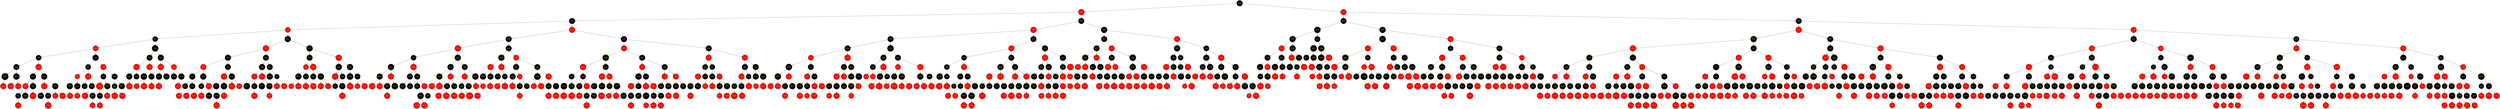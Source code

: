 digraph D {
	{
	 node [shape = circle style = filled fontcolor=yellow]
		AACE [fillcolor=black]
		AAAH [fillcolor=red]
		AAAC [fillcolor=black]
		AAAJ [fillcolor=red]
		AAAI [fillcolor=black]
		AADJ [fillcolor=red]
		AAJB [fillcolor=black]
		AAAA [fillcolor=black]
		AAMM [fillcolor=black]
		AASB [fillcolor=red]
		ABHO [fillcolor=black]
		ABNF [fillcolor=red]
		AAMI [fillcolor=red]
		AANR [fillcolor=red]
		AAGC [fillcolor=black]
		ABKL [fillcolor=red]
		AAIE [fillcolor=black]
		ABKV [fillcolor=red]
		AANP [fillcolor=black]
		AAEO [fillcolor=black]
		ABGW [fillcolor=red]
		ABEC [fillcolor=black]
		ABGR [fillcolor=red]
		ABHK [fillcolor=black]
		ABFA [fillcolor=black]
		ABMA [fillcolor=red]
		AAHP [fillcolor=black]
		ABJU [fillcolor=red]
		ABNX [fillcolor=red]
		AADO [fillcolor=black]
		AAIR [fillcolor=black]
		AAIJ [fillcolor=red]
		AAGU [fillcolor=black]
		AAKL [fillcolor=red]
		AAAN [fillcolor=black]
		ABCJ [fillcolor=red]
		ABDB [fillcolor=red]
		AATP [fillcolor=black]
		ABIM [fillcolor=black]
		ABOU [fillcolor=red]
		AAIW [fillcolor=red]
		AAID [fillcolor=black]
		AAWW [fillcolor=red]
		ABDT [fillcolor=black]
		ABIG [fillcolor=red]
		ABFX [fillcolor=black]
		ABKY [fillcolor=red]
		AASO [fillcolor=black]
		ABDL [fillcolor=red]
		AAFE [fillcolor=black]
		ABJX [fillcolor=black]
		ABGU [fillcolor=red]
		ABGB [fillcolor=red]
		ABDF [fillcolor=black]
		AAWE [fillcolor=black]
		ABFL [fillcolor=black]
		AAKH [fillcolor=red]
		ABDV [fillcolor=black]
		ABGN [fillcolor=red]
		ABJD [fillcolor=black]
		AADP [fillcolor=red]
		ABNH [fillcolor=black]
		AAIG [fillcolor=red]
		ABML [fillcolor=red]
		AAAO [fillcolor=black]
		AAYN [fillcolor=red]
		AARO [fillcolor=black]
		AABU [fillcolor=red]
		AAWL [fillcolor=black]
		ABBH [fillcolor=red]
		AABG [fillcolor=black]
		ABBI [fillcolor=red]
		AAKB [fillcolor=black]
		ABCK [fillcolor=black]
		ABEP [fillcolor=red]
		AAAU [fillcolor=black]
		AABH [fillcolor=red]
		AAGA [fillcolor=black]
		AAKY [fillcolor=red]
		AADV [fillcolor=black]
		AATV [fillcolor=black]
		AAXF [fillcolor=black]
		AARF [fillcolor=red]
		ABOB [fillcolor=red]
		AAHA [fillcolor=black]
		ABBJ [fillcolor=black]
		AAXH [fillcolor=red]
		ABCE [fillcolor=red]
		ABHY [fillcolor=red]
		AAMV [fillcolor=black]
		ABGG [fillcolor=black]
		ABON [fillcolor=red]
		AAFR [fillcolor=black]
		ABEK [fillcolor=red]
		AANG [fillcolor=black]
		ABFW [fillcolor=black]
		ABGL [fillcolor=red]
		AAGR [fillcolor=black]
		AAWH [fillcolor=red]
		ABIR [fillcolor=red]
		AAXB [fillcolor=black]
		AABO [fillcolor=black]
		AATN [fillcolor=red]
		AANW [fillcolor=black]
		AAKS [fillcolor=black]
		ABGQ [fillcolor=red]
		ABBO [fillcolor=red]
		AAUU [fillcolor=black]
		ABGD [fillcolor=black]
		ABJG [fillcolor=red]
		AAKX [fillcolor=black]
		ABAU [fillcolor=black]
		AAJI [fillcolor=black]
		ABFY [fillcolor=red]
		ABLF [fillcolor=red]
		AACN [fillcolor=black]
		AAYD [fillcolor=black]
		AAJF [fillcolor=red]
		ABOR [fillcolor=black]
		AAFJ [fillcolor=red]
		ABEE [fillcolor=red]
		AATX [fillcolor=black]
		ABKR [fillcolor=red]
		ABLW [fillcolor=red]
		AAFW [fillcolor=red]
		AAKP [fillcolor=black]
		AAFM [fillcolor=black]
		ABOY [fillcolor=red]
		AAOY [fillcolor=red]
		AAGD [fillcolor=red]
		AAAM [fillcolor=black]
		AABW [fillcolor=red]
		AASI [fillcolor=black]
		ABBU [fillcolor=black]
		ABEH [fillcolor=red]
		AAJD [fillcolor=black]
		AANO [fillcolor=black]
		AAOW [fillcolor=black]
		AAQW [fillcolor=red]
		AAYA [fillcolor=black]
		ABIS [fillcolor=red]
		AABK [fillcolor=red]
		AAAF [fillcolor=red]
		AABT [fillcolor=black]
		AADQ [fillcolor=red]
		AAJS [fillcolor=black]
		AAHC [fillcolor=black]
		ABLG [fillcolor=black]
		AAVM [fillcolor=red]
		AAEC [fillcolor=red]
		AAQP [fillcolor=red]
		AAQC [fillcolor=black]
		ABEF [fillcolor=red]
		AAWU [fillcolor=black]
		AAOD [fillcolor=red]
		AABA [fillcolor=black]
		AAQD [fillcolor=black]
		AATR [fillcolor=black]
		AAXP [fillcolor=black]
		ABEL [fillcolor=black]
		ABLA [fillcolor=red]
		ABMF [fillcolor=black]
		AAKM [fillcolor=red]
		ABOH [fillcolor=red]
		ABLJ [fillcolor=black]
		AAGH [fillcolor=black]
		AANX [fillcolor=black]
		AAYH [fillcolor=black]
		AAOF [fillcolor=red]
		ABMD [fillcolor=red]
		AAGT [fillcolor=red]
		ABCT [fillcolor=black]
		ABNB [fillcolor=red]
		AAQM [fillcolor=red]
		AAVA [fillcolor=black]
		ABBN [fillcolor=red]
		AAPE [fillcolor=black]
		AATG [fillcolor=red]
		ABOI [fillcolor=black]
		ABHV [fillcolor=red]
		ABMW [fillcolor=red]
		AADS [fillcolor=black]
		ABKH [fillcolor=red]
		ABNQ [fillcolor=black]
		AAVL [fillcolor=red]
		AARI [fillcolor=red]
		AAFF [fillcolor=black]
		AAML [fillcolor=black]
		AAQV [fillcolor=red]
		AAVN [fillcolor=black]
		AAXQ [fillcolor=black]
		ABAF [fillcolor=red]
		AACO [fillcolor=red]
		AACF [fillcolor=black]
		ABIA [fillcolor=black]
		AAXV [fillcolor=red]
		AAAW [fillcolor=red]
		AAIH [fillcolor=red]
		AAKE [fillcolor=black]
		AAHT [fillcolor=black]
		ABBR [fillcolor=red]
		AAJA [fillcolor=red]
		AAXL [fillcolor=black]
		ABJN [fillcolor=red]
		ABCI [fillcolor=black]
		AAST [fillcolor=black]
		ABMB [fillcolor=black]
		ABHI [fillcolor=red]
		AAFN [fillcolor=red]
		AATM [fillcolor=red]
		ABAR [fillcolor=black]
		ABKO [fillcolor=red]
		AAUX [fillcolor=black]
		ABDS [fillcolor=red]
		AACK [fillcolor=black]
		AAKV [fillcolor=red]
		AANH [fillcolor=black]
		AADH [fillcolor=red]
		AALT [fillcolor=black]
		AAHW [fillcolor=black]
		ABME [fillcolor=red]
		AANL [fillcolor=black]
		ABDW [fillcolor=red]
		AAHI [fillcolor=black]
		AAQS [fillcolor=black]
		ABBE [fillcolor=red]
		AAPO [fillcolor=red]
		AAYX [fillcolor=black]
		ABOA [fillcolor=red]
		ABAP [fillcolor=black]
		AAAV [fillcolor=black]
		ABKD [fillcolor=red]
		ABCU [fillcolor=black]
		ABMQ [fillcolor=red]
		AAMD [fillcolor=black]
		AAGS [fillcolor=red]
		AALA [fillcolor=black]
		ABAW [fillcolor=black]
		AANJ [fillcolor=red]
		AASG [fillcolor=red]
		AAEL [fillcolor=black]
		AAXE [fillcolor=red]
		AAHN [fillcolor=black]
		AAUE [fillcolor=red]
		AAQG [fillcolor=black]
		AAKO [fillcolor=black]
		ABGT [fillcolor=red]
		AAPC [fillcolor=black]
		AAVK [fillcolor=black]
		ABEQ [fillcolor=red]
		ABFD [fillcolor=black]
		ABCW [fillcolor=black]
		ABJS [fillcolor=red]
		ABDC [fillcolor=red]
		ABLE [fillcolor=black]
		ABLO [fillcolor=red]
		ABFC [fillcolor=red]
		AARV [fillcolor=black]
		AALC [fillcolor=black]
		AAPQ [fillcolor=red]
		AASK [fillcolor=black]
		AANA [fillcolor=black]
		ABKU [fillcolor=red]
		AAKT [fillcolor=red]
		AAXD [fillcolor=black]
		ABNR [fillcolor=red]
		AAPP [fillcolor=black]
		AABV [fillcolor=black]
		AAGV [fillcolor=red]
		AAIN [fillcolor=black]
		AAFC [fillcolor=red]
		ABEV [fillcolor=black]
		ABGA [fillcolor=red]
		ABED [fillcolor=black]
		AAIU [fillcolor=black]
		ABGJ [fillcolor=red]
		AAVI [fillcolor=black]
		AATE [fillcolor=black]
		AAVT [fillcolor=red]
		AAPL [fillcolor=red]
		ABBS [fillcolor=black]
		ABIV [fillcolor=red]
		ABCD [fillcolor=black]
		AASV [fillcolor=red]
		AABC [fillcolor=black]
		AAEB [fillcolor=red]
		ABJR [fillcolor=black]
		AAYK [fillcolor=red]
		ABHW [fillcolor=red]
		AAOT [fillcolor=black]
		ABNT [fillcolor=red]
		AAYI [fillcolor=black]
		AAKN [fillcolor=red]
		ABJT [fillcolor=red]
		AACC [fillcolor=black]
		AABE [fillcolor=black]
		AAHS [fillcolor=black]
		ABGX [fillcolor=red]
		AABL [fillcolor=black]
		AADB [fillcolor=red]
		AAFK [fillcolor=black]
		AABF [fillcolor=black]
		AACI [fillcolor=red]
		AAMK [fillcolor=black]
		ABHD [fillcolor=black]
		AAXK [fillcolor=red]
		AARP [fillcolor=red]
		AAVS [fillcolor=red]
		AAYS [fillcolor=black]
		ABAT [fillcolor=red]
		AACG [fillcolor=black]
		AALS [fillcolor=black]
		AAPK [fillcolor=red]
		ABBK [fillcolor=black]
		ABBX [fillcolor=red]
		ABMJ [fillcolor=black]
		AAYJ [fillcolor=red]
		ABDR [fillcolor=red]
		ABFP [fillcolor=black]
		AAXO [fillcolor=red]
		AAAD [fillcolor=red]
		AANQ [fillcolor=red]
		AAPS [fillcolor=black]
		AABN [fillcolor=red]
		AAYO [fillcolor=black]
		ABAI [fillcolor=red]
		ABFO [fillcolor=black]
		ABFR [fillcolor=red]
		AALX [fillcolor=red]
		ABET [fillcolor=black]
		AAKR [fillcolor=black]
		AAPJ [fillcolor=red]
		AAXY [fillcolor=black]
		AAOP [fillcolor=black]
		AAYQ [fillcolor=red]
		AAWG [fillcolor=black]
		AABM [fillcolor=black]
		AAFD [fillcolor=black]
		ABJC [fillcolor=black]
		AAIA [fillcolor=red]
		AAJX [fillcolor=red]
		AAOB [fillcolor=red]
		AASN [fillcolor=black]
		AAVH [fillcolor=red]
		AAOM [fillcolor=red]
		AAIV [fillcolor=black]
		AAQL [fillcolor=black]
		AAJU [fillcolor=red]
		AAKK [fillcolor=black]
		ABIK [fillcolor=red]
		ABNW [fillcolor=red]
		AAXW [fillcolor=black]
		AALE [fillcolor=red]
		AAUR [fillcolor=red]
		AAGF [fillcolor=red]
		AAEG [fillcolor=black]
		ABEX [fillcolor=red]
		ABAC [fillcolor=red]
		AAJO [fillcolor=black]
		ABOE [fillcolor=red]
		AACV [fillcolor=black]
		AAAS [fillcolor=red]
		AAEJ [fillcolor=black]
		AARJ [fillcolor=black]
		AAMF [fillcolor=black]
		ABJL [fillcolor=black]
		AAWB [fillcolor=red]
		AAUC [fillcolor=red]
		AADY [fillcolor=red]
		AADL [fillcolor=black]
		ABIJ [fillcolor=black]
		AAVV [fillcolor=red]
		AATY [fillcolor=red]
		AAJR [fillcolor=black]
		AAWI [fillcolor=black]
		ABFQ [fillcolor=red]
		ABAD [fillcolor=black]
		ABOQ [fillcolor=red]
		AAWN [fillcolor=black]
		ABOO [fillcolor=red]
		AAUS [fillcolor=black]
		AAQY [fillcolor=black]
		AADN [fillcolor=black]
		AAGO [fillcolor=red]
		AALV [fillcolor=black]
		ABCM [fillcolor=red]
		AATH [fillcolor=black]
		AARW [fillcolor=red]
		AAUL [fillcolor=black]
		AAQX [fillcolor=black]
		ABOT [fillcolor=red]
		AAVO [fillcolor=black]
		AALN [fillcolor=red]
		ABLC [fillcolor=black]
		AAME [fillcolor=red]
		ABFK [fillcolor=red]
		AADG [fillcolor=black]
		AARC [fillcolor=red]
		ABHC [fillcolor=black]
		ABJK [fillcolor=red]
		ABBT [fillcolor=black]
		AAGX [fillcolor=black]
		AARD [fillcolor=red]
		AALP [fillcolor=black]
		AAOS [fillcolor=black]
		AATF [fillcolor=black]
		ABHX [fillcolor=red]
		AAHD [fillcolor=black]
		AAYP [fillcolor=red]
		ABIY [fillcolor=black]
		ABIH [fillcolor=red]
		AAQJ [fillcolor=red]
		ABOF [fillcolor=black]
		ABAK [fillcolor=red]
		AAUV [fillcolor=red]
		AAJN [fillcolor=black]
		ABEY [fillcolor=red]
		ABIO [fillcolor=red]
		AACD [fillcolor=black]
		ABJH [fillcolor=black]
		ABFB [fillcolor=red]
		AADI [fillcolor=red]
		AAEM [fillcolor=red]
		AAQB [fillcolor=black]
		ABGF [fillcolor=red]
		AAEV [fillcolor=black]
		ABNL [fillcolor=red]
		AADU [fillcolor=black]
		AALO [fillcolor=black]
		AAFV [fillcolor=black]
		ABER [fillcolor=black]
		AASX [fillcolor=red]
		AAED [fillcolor=red]
		AAVC [fillcolor=red]
		AAOO [fillcolor=black]
		ABOS [fillcolor=red]
		AALM [fillcolor=black]
		AAFL [fillcolor=red]
		AAJM [fillcolor=black]
		AAON [fillcolor=red]
		AATS [fillcolor=black]
		ABOK [fillcolor=black]
		AAUB [fillcolor=red]
		AARA [fillcolor=red]
		AARY [fillcolor=red]
		AASL [fillcolor=black]
		AAWF [fillcolor=red]
		AAOR [fillcolor=black]
		ABAQ [fillcolor=red]
		AAUO [fillcolor=red]
		AAMC [fillcolor=black]
		ABHQ [fillcolor=black]
		AAFP [fillcolor=red]
		ABAO [fillcolor=red]
		AARQ [fillcolor=red]
		ABKN [fillcolor=black]
		AASD [fillcolor=red]
		ABKF [fillcolor=red]
		AATU [fillcolor=black]
		ABOW [fillcolor=red]
		AAQQ [fillcolor=red]
		AACL [fillcolor=red]
		AARN [fillcolor=black]
		AAFQ [fillcolor=black]
		AAGP [fillcolor=red]
		AASR [fillcolor=black]
		AARE [fillcolor=black]
		ABKC [fillcolor=red]
		AATK [fillcolor=black]
		ABFE [fillcolor=red]
		AAJV [fillcolor=black]
		AAJH [fillcolor=black]
		AACU [fillcolor=red]
		AAOU [fillcolor=black]
		ABIL [fillcolor=black]
		ABII [fillcolor=red]
		AATW [fillcolor=red]
		AAJG [fillcolor=black]
		AADK [fillcolor=black]
		AAYF [fillcolor=black]
		AAEA [fillcolor=red]
		ABEU [fillcolor=red]
		AAMX [fillcolor=black]
		AATD [fillcolor=red]
		AAEH [fillcolor=red]
		AAFU [fillcolor=black]
		AAPT [fillcolor=black]
		AAXU [fillcolor=red]
		AAWD [fillcolor=black]
		ABFJ [fillcolor=red]
		AACQ [fillcolor=black]
		AAVY [fillcolor=black]
		AAWJ [fillcolor=red]
		AANS [fillcolor=red]
		AAKW [fillcolor=red]
		AAUN [fillcolor=black]
		ABMT [fillcolor=black]
		ABJI [fillcolor=red]
		AARH [fillcolor=red]
		AAAK [fillcolor=red]
		AACT [fillcolor=black]
		AAVW [fillcolor=black]
		AAHQ [fillcolor=black]
		AAEY [fillcolor=red]
		AALB [fillcolor=black]
		AARU [fillcolor=black]
		ABBL [fillcolor=red]
		ABKI [fillcolor=black]
		ABOM [fillcolor=red]
		ABJO [fillcolor=red]
		ABGS [fillcolor=black]
		AAKF [fillcolor=black]
		AAWV [fillcolor=black]
		ABCN [fillcolor=red]
		AAPF [fillcolor=black]
		ABIN [fillcolor=red]
		AANK [fillcolor=black]
		ABLQ [fillcolor=red]
		ABDP [fillcolor=black]
		AAJP [fillcolor=black]
		ABNJ [fillcolor=red]
		AAOV [fillcolor=black]
		ABHR [fillcolor=red]
		AAAT [fillcolor=black]
		AAWO [fillcolor=black]
		AASS [fillcolor=black]
		ABCQ [fillcolor=red]
		ABBF [fillcolor=black]
		AAQH [fillcolor=black]
		AACW [fillcolor=black]
		AAHH [fillcolor=red]
		ABNG [fillcolor=black]
		ABFI [fillcolor=red]
		ABAS [fillcolor=red]
		ABDJ [fillcolor=black]
		AAEN [fillcolor=black]
		AAEW [fillcolor=black]
		AALG [fillcolor=red]
		AAHU [fillcolor=black]
		AAUK [fillcolor=red]
		ABNS [fillcolor=black]
		AASA [fillcolor=red]
		ABHL [fillcolor=red]
		AAHL [fillcolor=black]
		ABJF [fillcolor=red]
		AANE [fillcolor=black]
		AASJ [fillcolor=red]
		ABNM [fillcolor=red]
		AAXI [fillcolor=black]
		AAEI [fillcolor=red]
		AAVE [fillcolor=black]
		AAWM [fillcolor=black]
		ABDE [fillcolor=red]
		ABJY [fillcolor=black]
		AARG [fillcolor=red]
		ABKQ [fillcolor=red]
		ABDD [fillcolor=black]
		AARK [fillcolor=red]
		AALF [fillcolor=black]
		AAUG [fillcolor=red]
		ABEG [fillcolor=black]
		ABNN [fillcolor=red]
		AAFY [fillcolor=black]
		AATB [fillcolor=black]
		ABAL [fillcolor=red]
		AAPR [fillcolor=black]
		ABCH [fillcolor=black]
		ABAN [fillcolor=black]
		ABHN [fillcolor=red]
		ABNK [fillcolor=red]
		AACS [fillcolor=red]
		AAIK [fillcolor=black]
		AAGB [fillcolor=red]
		AAPD [fillcolor=black]
		AACY [fillcolor=black]
		ABFN [fillcolor=red]
		ABMU [fillcolor=red]
		ABAB [fillcolor=black]
		ABHF [fillcolor=red]
		AANV [fillcolor=black]
		ABHB [fillcolor=black]
		AAOA [fillcolor=red]
		AAXG [fillcolor=red]
		ABAE [fillcolor=red]
		ABNU [fillcolor=black]
		ABLV [fillcolor=red]
		AATT [fillcolor=red]
		AAPA [fillcolor=black]
		AAPX [fillcolor=red]
		AAEX [fillcolor=black]
		AAVU [fillcolor=red]
		AAXA [fillcolor=black]
		AANB [fillcolor=black]
		ABKM [fillcolor=red]
		AAHY [fillcolor=black]
		AAPU [fillcolor=black]
		AAYL [fillcolor=black]
		ABHE [fillcolor=red]
		ABDO [fillcolor=black]
		AAEF [fillcolor=black]
		AALQ [fillcolor=black]
		AAQF [fillcolor=red]
		AAXS [fillcolor=black]
		AAEE [fillcolor=black]
		ABHA [fillcolor=red]
		AAPM [fillcolor=red]
		AAPG [fillcolor=black]
		AARB [fillcolor=red]
		ABLR [fillcolor=red]
		AAPH [fillcolor=black]
		ABJM [fillcolor=red]
		ABDG [fillcolor=red]
		AAJT [fillcolor=red]
		AAYM [fillcolor=black]
		AAIQ [fillcolor=black]
		AAMJ [fillcolor=black]
		AAYW [fillcolor=red]
		AAIF [fillcolor=black]
		ABCF [fillcolor=red]
		AAVX [fillcolor=black]
		ABFS [fillcolor=black]
		ABNP [fillcolor=red]
		ABAM [fillcolor=black]
		AAAB [fillcolor=black]
		AABQ [fillcolor=red]
		AAHB [fillcolor=black]
		AAEQ [fillcolor=red]
		AADT [fillcolor=black]
		AAAP [fillcolor=black]
		AAJE [fillcolor=red]
		AAIC [fillcolor=black]
		ABAY [fillcolor=red]
		AAAX [fillcolor=black]
		AANU [fillcolor=red]
		AADA [fillcolor=red]
		AAHO [fillcolor=black]
		AAQN [fillcolor=red]
		AAET [fillcolor=black]
		AAXM [fillcolor=red]
		AASE [fillcolor=black]
		AAYG [fillcolor=red]
		AAUT [fillcolor=black]
		ABMG [fillcolor=red]
		ABDY [fillcolor=black]
		ABFU [fillcolor=red]
		AAJW [fillcolor=red]
		AADR [fillcolor=black]
		ABBY [fillcolor=red]
		AAHK [fillcolor=black]
		ABFV [fillcolor=black]
		AASC [fillcolor=red]
		ABFG [fillcolor=black]
		ABMS [fillcolor=red]
		AANY [fillcolor=red]
		ABIF [fillcolor=black]
		ABMM [fillcolor=red]
		AAKQ [fillcolor=red]
		ABEA [fillcolor=black]
		ABKB [fillcolor=red]
		AAWP [fillcolor=black]
		AAAR [fillcolor=red]
		ABFT [fillcolor=black]
		AAVG [fillcolor=red]
		AAHJ [fillcolor=black]
		ABKK [fillcolor=red]
		ABDX [fillcolor=black]
		ABGO [fillcolor=red]
		AANC [fillcolor=red]
		ABGC [fillcolor=black]
		ABGH [fillcolor=red]
		AART [fillcolor=black]
		ABMH [fillcolor=red]
		AAES [fillcolor=black]
		AAMR [fillcolor=black]
		AAUY [fillcolor=red]
		AAYU [fillcolor=red]
		AALK [fillcolor=red]
		ABEW [fillcolor=black]
		ABMN [fillcolor=red]
		ABKG [fillcolor=black]
		ABNV [fillcolor=red]
		AAPW [fillcolor=red]
		AACX [fillcolor=black]
		AAFB [fillcolor=red]
		AAHG [fillcolor=black]
		AAGY [fillcolor=red]
		AAQI [fillcolor=black]
		AAQE [fillcolor=red]
		AAVJ [fillcolor=red]
		ABCS [fillcolor=black]
		ABLB [fillcolor=red]
		AAMY [fillcolor=red]
		AALU [fillcolor=black]
		AAXT [fillcolor=red]
		ABJW [fillcolor=red]
		ABEM [fillcolor=black]
		AAHM [fillcolor=red]
		ABHU [fillcolor=black]
		AAMS [fillcolor=red]
		ABOV [fillcolor=red]
		AAWR [fillcolor=black]
		ABJE [fillcolor=red]
		AAHX [fillcolor=red]
		AAIS [fillcolor=black]
		ABHM [fillcolor=black]
		AADF [fillcolor=red]
		AAPN [fillcolor=red]
		AAEK [fillcolor=red]
		AAND [fillcolor=black]
		AAXJ [fillcolor=red]
		ABBP [fillcolor=black]
		AAFT [fillcolor=black]
		ABMY [fillcolor=red]
		AAGE [fillcolor=red]
		AAUW [fillcolor=black]
		ABJB [fillcolor=red]
		ABIB [fillcolor=black]
		AAJY [fillcolor=red]
		AAYT [fillcolor=red]
		AATL [fillcolor=black]
		AAFH [fillcolor=black]
		ABLU [fillcolor=red]
		AAJQ [fillcolor=red]
		ABAH [fillcolor=black]
		ABMC [fillcolor=red]
		ABEJ [fillcolor=red]
		AAWK [fillcolor=black]
		AABY [fillcolor=black]
		AAHV [fillcolor=black]
		AACM [fillcolor=red]
		AABJ [fillcolor=black]
		AAGG [fillcolor=black]
		AANM [fillcolor=black]
		AANT [fillcolor=red]
		AALL [fillcolor=black]
		AAIB [fillcolor=black]
		AASH [fillcolor=red]
		AAMH [fillcolor=red]
		ABJP [fillcolor=red]
		AALI [fillcolor=black]
		AAXC [fillcolor=black]
		ABLT [fillcolor=red]
		AAMG [fillcolor=black]
		AAKJ [fillcolor=black]
		AASQ [fillcolor=red]
		AAQU [fillcolor=black]
		ABHT [fillcolor=red]
		AADW [fillcolor=black]
		AADC [fillcolor=red]
		AAKC [fillcolor=black]
		ABMR [fillcolor=black]
		AAUA [fillcolor=red]
		AAOH [fillcolor=black]
		ABCC [fillcolor=red]
		ABCX [fillcolor=black]
		AACH [fillcolor=red]
		ABBW [fillcolor=black]
		ABNO [fillcolor=red]
		AAOK [fillcolor=black]
		ABBC [fillcolor=red]
		ABAG [fillcolor=red]
		ABBA [fillcolor=black]
		AAMQ [fillcolor=black]
		ABCG [fillcolor=black]
		ABMI [fillcolor=red]
		AAGI [fillcolor=black]
		ABDN [fillcolor=red]
		ABDU [fillcolor=black]
		ABJA [fillcolor=red]
		ABGE [fillcolor=black]
		ABIE [fillcolor=black]
		AANI [fillcolor=red]
		ABLK [fillcolor=red]
		AADX [fillcolor=black]
		AAEU [fillcolor=red]
		ABBD [fillcolor=black]
		ABNA [fillcolor=red]
		AAQO [fillcolor=black]
		ABOD [fillcolor=red]
		ABCA [fillcolor=black]
		ABOX [fillcolor=red]
		AAWX [fillcolor=black]
		ABID [fillcolor=red]
		ABCY [fillcolor=black]
		AASY [fillcolor=black]
		ABIW [fillcolor=red]
		ABKE [fillcolor=red]
		AAOL [fillcolor=black]
		AACA [fillcolor=red]
		AABX [fillcolor=black]
		AANF [fillcolor=black]
		ABBQ [fillcolor=red]
		AAVQ [fillcolor=black]
		ABLL [fillcolor=red]
		ABFM [fillcolor=black]
		AAUI [fillcolor=black]
		AAVR [fillcolor=black]
		ABKA [fillcolor=red]
		AAJL [fillcolor=black]
		ABLH [fillcolor=red]
		AAAE [fillcolor=red]
		AAAG [fillcolor=black]
		AAAL [fillcolor=red]
		AABS [fillcolor=black]
		AAOC [fillcolor=red]
		AAYR [fillcolor=black]
		AALR [fillcolor=red]
		AASF [fillcolor=black]
		ABAX [fillcolor=black]
		ABGY [fillcolor=red]
		ABCR [fillcolor=black]
		ABFH [fillcolor=black]
		ABLP [fillcolor=red]
		AACR [fillcolor=black]
		AAWS [fillcolor=red]
		ABDI [fillcolor=black]
		ABMK [fillcolor=black]
		ABGK [fillcolor=red]
		ABJJ [fillcolor=red]
		AAXX [fillcolor=black]
		ABJQ [fillcolor=red]
		ABIP [fillcolor=red]
		AALJ [fillcolor=black]
		AAPV [fillcolor=red]
		AAVB [fillcolor=black]
		ABDA [fillcolor=red]
		AARL [fillcolor=black]
		AAWQ [fillcolor=red]
		AADE [fillcolor=black]
		ABEI [fillcolor=red]
		AAPY [fillcolor=black]
		ABCP [fillcolor=red]
		AABR [fillcolor=black]
		AAKI [fillcolor=black]
		AAMN [fillcolor=black]
		ABKX [fillcolor=red]
		AAOG [fillcolor=red]
		AAMO [fillcolor=black]
		ABEN [fillcolor=red]
		AAPB [fillcolor=black]
		AAGM [fillcolor=red]
		AAWT [fillcolor=black]
		ABBV [fillcolor=black]
		ABLX [fillcolor=red]
		AAMB [fillcolor=black]
		AALH [fillcolor=black]
		ABIC [fillcolor=red]
		ABIU [fillcolor=black]
		ABNE [fillcolor=red]
		AAUQ [fillcolor=black]
		ABOL [fillcolor=black]
		AAYC [fillcolor=red]
		ABKS [fillcolor=red]
		AABI [fillcolor=red]
		AAIX [fillcolor=black]
		AAJJ [fillcolor=black]
		AAAY [fillcolor=red]
		AAKD [fillcolor=black]
		AACP [fillcolor=red]
		AAUF [fillcolor=red]
		AAGN [fillcolor=black]
		AAUJ [fillcolor=red]
		AAWY [fillcolor=red]
		AATQ [fillcolor=black]
		ABBG [fillcolor=black]
		AAQA [fillcolor=red]
		ABIQ [fillcolor=red]
		AAKU [fillcolor=black]
		AAPI [fillcolor=red]
		AAVP [fillcolor=black]
		ABMP [fillcolor=red]
		AARR [fillcolor=red]
		AAGK [fillcolor=black]
		ABFF [fillcolor=red]
		AAMA [fillcolor=black]
		AAUM [fillcolor=black]
		AARS [fillcolor=red]
		ABDM [fillcolor=black]
		AAVD [fillcolor=black]
		AAGL [fillcolor=black]
		ABGP [fillcolor=red]
		AASP [fillcolor=black]
		ABMX [fillcolor=black]
		ABNC [fillcolor=red]
		ABEO [fillcolor=black]
		AAEP [fillcolor=red]
		ABBM [fillcolor=black]
		AAOI [fillcolor=black]
		ABLS [fillcolor=red]
		ABDH [fillcolor=black]
		ABNY [fillcolor=black]
		ABOP [fillcolor=red]
		AAHE [fillcolor=black]
		AAIM [fillcolor=red]
		AAQK [fillcolor=black]
		ABKJ [fillcolor=red]
		AAGQ [fillcolor=black]
		AATI [fillcolor=red]
		AAYE [fillcolor=red]
		AAHF [fillcolor=black]
		AAFA [fillcolor=black]
		AAAQ [fillcolor=red]
		AASU [fillcolor=black]
		AABB [fillcolor=black]
		AADD [fillcolor=red]
		AAOX [fillcolor=black]
		ABDQ [fillcolor=red]
		ABBB [fillcolor=black]
		AAKA [fillcolor=red]
		ABCB [fillcolor=black]
		ABKW [fillcolor=black]
		ABLM [fillcolor=red]
		AADM [fillcolor=black]
		ABAJ [fillcolor=red]
		AAYY [fillcolor=black]
		ABGM [fillcolor=black]
		ABLD [fillcolor=red]
		AAIO [fillcolor=black]
		AAOE [fillcolor=red]
		AAGJ [fillcolor=black]
		AAHR [fillcolor=red]
		AAUH [fillcolor=black]
		ABHG [fillcolor=black]
		ABIX [fillcolor=red]
		AAMT [fillcolor=red]
		AAFX [fillcolor=red]
		ABHJ [fillcolor=black]
		AAXR [fillcolor=black]
		ABMO [fillcolor=red]
		AAIT [fillcolor=black]
		AAIL [fillcolor=red]
		AANN [fillcolor=black]
		ABND [fillcolor=red]
		ABGV [fillcolor=black]
		AAIY [fillcolor=black]
		AALW [fillcolor=red]
		AAJK [fillcolor=black]
		AATO [fillcolor=red]
		AAYV [fillcolor=black]
		ABKP [fillcolor=red]
		AAFG [fillcolor=black]
		AAIP [fillcolor=black]
		AAXN [fillcolor=red]
		AAFO [fillcolor=black]
		AASM [fillcolor=black]
		ABHS [fillcolor=red]
		ABHH [fillcolor=red]
		AACJ [fillcolor=black]
		ABLI [fillcolor=red]
		AABP [fillcolor=red]
		AACB [fillcolor=black]
		AAKG [fillcolor=black]
		AAJC [fillcolor=red]
		AAUP [fillcolor=black]
		AAFS [fillcolor=red]
		AATC [fillcolor=red]
		AAQR [fillcolor=black]
		ABJV [fillcolor=red]
		ABAV [fillcolor=red]
		AAUD [fillcolor=red]
		ABDK [fillcolor=black]
		ABES [fillcolor=black]
		ABOG [fillcolor=red]
		AALY [fillcolor=black]
		AAII [fillcolor=red]
		AAMW [fillcolor=black]
		ABLN [fillcolor=black]
		ABOJ [fillcolor=red]
		AAMP [fillcolor=black]
		AAOJ [fillcolor=red]
		AAFI [fillcolor=black]
		AARM [fillcolor=black]
		AASW [fillcolor=red]
		AAWA [fillcolor=black]
		ABLY [fillcolor=red]
		AAMU [fillcolor=black]
		ABEB [fillcolor=red]
		AAER [fillcolor=red]
		ABIT [fillcolor=black]
		ABNI [fillcolor=red]
		ABCV [fillcolor=black]
		AATA [fillcolor=red]
		ABAA [fillcolor=black]
		AABD [fillcolor=red]
		AAWC [fillcolor=black]
		AAQT [fillcolor=red]
		ABOC [fillcolor=red]
		ABGI [fillcolor=black]
		ABCO [fillcolor=red]
		ABHP [fillcolor=red]
		AAVF [fillcolor=red]
		ABCL [fillcolor=black]
		ABKT [fillcolor=red]
		AARX [fillcolor=black]
		AAGW [fillcolor=black]
		AATJ [fillcolor=black]
		AAYB [fillcolor=red]
		AALD [fillcolor=black]
		ABMV [fillcolor=red]
		AAOQ [fillcolor=red]
	}
 AACE -> {AAAH,AAAK};
 AAAH -> {AAAC,AABL};
 AAAC -> {AAAJ,AAAF};
 AAAJ -> {AAAI,AAAU};
 AAAI -> {AADJ,AAWE};
 AADJ -> {AAJB,AADO};
 AAJB -> {AAAA,AANR};
 AAAA -> {AAMM,ABHO};
 AAMM -> {AASB};
 ABHO -> {ABNF,AAMI};
 AANR -> {AAGC,ABEC};
 AAGC -> {ABKL,AAEO};
 ABKL -> {AAIE,AANP};
 AAIE -> {ABKV};
 AAEO -> {ABGW};
 ABEC -> {ABGR,AAHP};
 ABGR -> {ABHK,ABFA};
 ABFA -> {ABMA};
 AAHP -> {ABJU,ABNX};
 AADO -> {AAIR,AAIW};
 AAIR -> {AAIJ,ABDB};
 AAIJ -> {AAGU,AAAN};
 AAGU -> {AAKL};
 AAAN -> {ABCJ};
 ABDB -> {AATP,ABIM};
 ABIM -> {ABOU};
 AAIW -> {AAID,AAFE};
 AAID -> {AAWW,AASO};
 AAWW -> {ABDT,ABFX};
 ABDT -> {ABIG};
 ABFX -> {ABKY};
 AASO -> {ABDL};
 AAFE -> {ABJX,ABDF};
 ABJX -> {ABGU,ABGB};
 AAWE -> {ABFL,AARO};
 ABFL -> {AAKH,AADP};
 AAKH -> {ABDV,ABJD};
 ABDV -> {ABGN};
 AADP -> {ABNH,AAAO};
 ABNH -> {AAIG,ABML};
 AAAO -> {AAYN};
 AARO -> {AABU,ABBI};
 AABU -> {AAWL,AABG};
 AAWL -> {ABBH};
 ABBI -> {AAKB,ABCK};
 ABCK -> {ABEP};
 AAAU -> {AABH,AACN};
 AABH -> {AAGA,AAXB};
 AAGA -> {AAKY,AAFR};
 AAKY -> {AADV,AAHA};
 AADV -> {AATV,AAXF};
 AAXF -> {AARF,ABOB};
 AAHA -> {ABBJ,ABHY};
 ABBJ -> {AAXH,ABCE};
 ABHY -> {AAMV,ABGG};
 ABGG -> {ABON};
 AAFR -> {ABEK,AAGR};
 ABEK -> {AANG,ABFW};
 ABFW -> {ABGL};
 AAGR -> {AAWH,ABIR};
 AAXB -> {AABO,AAKX};
 AABO -> {AATN,ABBO};
 AATN -> {AANW,AAKS};
 AAKS -> {ABGQ};
 ABBO -> {AAUU,ABGD};
 ABGD -> {ABJG};
 AAKX -> {ABAU,AAJI};
 AAJI -> {ABFY,ABLF};
 AACN -> {AAYD,AAGD};
 AAYD -> {AAJF,AAFW};
 AAJF -> {ABOR,AATX};
 ABOR -> {AAFJ,ABEE};
 AATX -> {ABKR,ABLW};
 AAFW -> {AAKP,AAFM};
 AAFM -> {ABOY,AAOY};
 AAGD -> {AAAM,AANO};
 AAAM -> {AABW,AAJD};
 AABW -> {AASI,ABBU};
 ABBU -> {ABEH};
 AANO -> {AAOW,AAYA};
 AAOW -> {AAQW};
 AAYA -> {ABIS,AABK};
 AAAF -> {AABT,AACK};
 AABT -> {AADQ,AAFF};
 AADQ -> {AAJS,AAGH};
 AAJS -> {AAHC,AAOD};
 AAHC -> {ABLG,AAQP};
 ABLG -> {AAVM,AAEC};
 AAQP -> {AAQC,AAWU};
 AAQC -> {ABEF};
 AAOD -> {AABA,AAXP};
 AABA -> {AAQD,AATR};
 AAXP -> {ABEL,ABLA};
 ABLA -> {ABMF,ABLJ};
 ABMF -> {AAKM,ABOH};
 AAGH -> {AANX,AAPE};
 AANX -> {AAYH,AAGT};
 AAYH -> {AAOF,ABMD};
 AAGT -> {ABCT,AAVA};
 ABCT -> {ABNB,AAQM};
 AAVA -> {ABBN};
 AAPE -> {AATG,ABNQ};
 AATG -> {ABOI,AADS};
 ABOI -> {ABHV,ABMW};
 AADS -> {ABKH};
 ABNQ -> {AAVL,AARI};
 AAFF -> {AAML,AAIH};
 AAML -> {AAQV,AACO};
 AAQV -> {AAVN,AAXQ};
 AAXQ -> {ABAF};
 AACO -> {AACF,ABIA};
 ABIA -> {AAXV,AAAW};
 AAIH -> {AAKE,AAST};
 AAKE -> {AAHT,AAJA};
 AAHT -> {ABBR};
 AAJA -> {AAXL,ABCI};
 AAXL -> {ABJN};
 AAST -> {ABMB,AATM};
 ABMB -> {ABHI,AAFN};
 AATM -> {ABAR,AAUX};
 ABAR -> {ABKO};
 AAUX -> {ABDS};
 AACK -> {AAKV,AABV};
 AAKV -> {AANH,AAEL};
 AANH -> {AADH,AAAV};
 AADH -> {AALT,AAHI};
 AALT -> {AAHW,AANL};
 AAHW -> {ABME};
 AANL -> {ABDW};
 AAHI -> {AAQS,AAPO};
 AAQS -> {ABBE};
 AAPO -> {AAYX,ABAP};
 AAYX -> {ABOA};
 AAAV -> {ABKD,AAGS};
 ABKD -> {ABCU,AAMD};
 ABCU -> {ABMQ};
 AAGS -> {AALA,ABAW};
 ABAW -> {AANJ,AASG};
 AAEL -> {AAXE,AALC};
 AAXE -> {AAHN,AAVK};
 AAHN -> {AAUE,AAPC};
 AAUE -> {AAQG,AAKO};
 AAKO -> {ABGT};
 AAVK -> {ABEQ,ABDC};
 ABEQ -> {ABFD,ABCW};
 ABCW -> {ABJS};
 ABDC -> {ABLE,AARV};
 ABLE -> {ABLO,ABFC};
 AALC -> {AAPQ,AAKT};
 AAPQ -> {AASK,AANA};
 AANA -> {ABKU};
 AAKT -> {AAXD,AAPP};
 AAXD -> {ABNR};
 AABV -> {AAGV,AASV};
 AAGV -> {AAIN,AAVI};
 AAIN -> {AAFC,AAIU};
 AAFC -> {ABEV,ABED};
 ABEV -> {ABGA};
 AAIU -> {ABGJ};
 AAVI -> {AATE,AAPL};
 AATE -> {AAVT};
 AAPL -> {ABBS,ABCD};
 ABBS -> {ABIV};
 AASV -> {AABC,AACC};
 AABC -> {AAEB,AAYI};
 AAEB -> {ABJR,AAOT};
 ABJR -> {AAYK,ABHW};
 AAOT -> {ABNT};
 AAYI -> {AAKN,ABJT};
 AACC -> {AABE,AAHS};
 AAHS -> {ABGX};
 AABL -> {AADB,AADU};
 AADB -> {AAFK,AACV};
 AAFK -> {AABF,AABM};
 AABF -> {AACI,AANQ};
 AACI -> {AAMK,AALS};
 AAMK -> {ABHD,AAVS};
 ABHD -> {AAXK,AARP};
 AAVS -> {AAYS,AACG};
 AAYS -> {ABAT};
 AALS -> {AAPK,ABFP};
 AAPK -> {ABBK,ABMJ};
 ABBK -> {ABBX};
 ABMJ -> {AAYJ,ABDR};
 ABFP -> {AAXO,AAAD};
 AANQ -> {AAPS,AAXY};
 AAPS -> {AABN,AALX};
 AABN -> {AAYO,ABFO};
 AAYO -> {ABAI};
 ABFO -> {ABFR};
 AALX -> {ABET,AAKR};
 AAKR -> {AAPJ};
 AAXY -> {AAOP,AAWG};
 AAOP -> {AAYQ};
 AABM -> {AAFD,AAQL};
 AAFD -> {ABJC,AAOB};
 ABJC -> {AAIA,AAJX};
 AAOB -> {AASN,AAIV};
 AASN -> {AAVH,AAOM};
 AAQL -> {AAJU,AAGF};
 AAJU -> {AAKK,AAXW};
 AAKK -> {ABIK,ABNW};
 AAXW -> {AALE,AAUR};
 AAGF -> {AAEG,AAJO};
 AAEG -> {ABEX,ABAC};
 AAJO -> {ABOE};
 AACV -> {AAAS,AAGX};
 AAAS -> {AAEJ,AAQY};
 AAEJ -> {AARJ,AADY};
 AARJ -> {AAMF,ABJL};
 ABJL -> {AAWB,AAUC};
 AADY -> {AADL,AAWI};
 AADL -> {ABIJ,AAJR};
 ABIJ -> {AAVV,AATY};
 AAWI -> {ABFQ,AAUS};
 ABFQ -> {ABAD,AAWN};
 ABAD -> {ABOQ};
 AAWN -> {ABOO};
 AAQY -> {AADN,AAVO};
 AADN -> {AAGO,AARW};
 AAGO -> {AALV,AATH};
 AALV -> {ABCM};
 AARW -> {AAUL,AAQX};
 AAQX -> {ABOT};
 AAVO -> {AALN,AARC};
 AALN -> {ABLC,AADG};
 ABLC -> {AAME,ABFK};
 AARC -> {ABHC,ABBT};
 ABHC -> {ABJK};
 AAGX -> {AARD,AACD};
 AARD -> {AALP,AAHD};
 AALP -> {AAOS,AATF};
 AATF -> {ABHX};
 AAHD -> {AAYP,AAJN};
 AAYP -> {ABIY,ABOF};
 ABIY -> {ABIH,AAQJ};
 ABOF -> {ABAK,AAUV};
 AAJN -> {ABEY,ABIO};
 AACD -> {ABJH,AAEM};
 ABJH -> {ABFB,AADI};
 AAEM -> {AAQB,AAEV};
 AAQB -> {ABGF};
 AAEV -> {ABNL};
 AADU -> {AALO,AACL};
 AALO -> {AAFV,AAFL};
 AAFV -> {ABER,AAVC};
 ABER -> {AASX,AAED};
 AAVC -> {AAOO,AALM};
 AAOO -> {ABOS};
 AAFL -> {AAJM,AAMC};
 AAJM -> {AAON,AARY};
 AAON -> {AATS,ABOK};
 ABOK -> {AAUB,AARA};
 AARY -> {AASL,AAOR};
 AASL -> {AAWF};
 AAOR -> {ABAQ,AAUO};
 AAMC -> {ABHQ,AARQ};
 ABHQ -> {AAFP,ABAO};
 AARQ -> {ABKN,AATU};
 ABKN -> {AASD,ABKF};
 AATU -> {ABOW,AAQQ};
 AACL -> {AARN,AAJG};
 AARN -> {AAFQ,AAJV};
 AAFQ -> {AAGP,AATK};
 AAGP -> {AASR,AARE};
 AARE -> {ABKC};
 AATK -> {ABFE};
 AAJV -> {AAJH,AACU};
 AACU -> {AAOU,ABIL};
 ABIL -> {ABII,AATW};
 AAJG -> {AADK,AAEH};
 AADK -> {AAYF,AAMX};
 AAYF -> {AAEA,ABEU};
 AAMX -> {AATD};
 AAEH -> {AAFU,AACQ};
 AAFU -> {AAPT,AAWD};
 AAPT -> {AAXU};
 AAWD -> {ABFJ};
 AACQ -> {AAVY,AAKW};
 AAVY -> {AAWJ,AANS};
 AAKW -> {AAUN,ABMT};
 ABMT -> {ABJI,AARH};
 AAAK -> {AACT,AAAB};
 AACT -> {AAVW,AAEN};
 AAVW -> {AAHQ,AAAT};
 AAHQ -> {AAEY,AANK};
 AAEY -> {AALB,AAKF};
 AALB -> {AARU,ABBL};
 ABBL -> {ABKI,ABGS};
 ABKI -> {ABOM,ABJO};
 AAKF -> {AAWV,AAPF};
 AAWV -> {ABCN};
 AAPF -> {ABIN};
 AANK -> {ABLQ,AAOV};
 ABLQ -> {ABDP,AAJP};
 AAJP -> {ABNJ};
 AAOV -> {ABHR};
 AAAT -> {AAWO,AAQH};
 AAWO -> {AASS,ABBF};
 AASS -> {ABCQ};
 AAQH -> {AACW,AAHH};
 AAHH -> {ABNG,ABDJ};
 ABNG -> {ABFI,ABAS};
 AAEN -> {AAEW,AACS};
 AAEW -> {AALG,AARK};
 AALG -> {AAHU,AAXI};
 AAHU -> {AAUK,AANE};
 AAUK -> {ABNS,AAHL};
 ABNS -> {AASA,ABHL};
 AAHL -> {ABJF};
 AANE -> {AASJ,ABNM};
 AAXI -> {AAEI,ABDE};
 AAEI -> {AAVE,AAWM};
 ABDE -> {ABJY,ABDD};
 ABJY -> {AARG,ABKQ};
 AARK -> {AALF,AAPR};
 AALF -> {AAUG,AATB};
 AAUG -> {ABEG,AAFY};
 ABEG -> {ABNN};
 AATB -> {ABAL};
 AAPR -> {ABCH,ABAN};
 ABAN -> {ABHN,ABNK};
 AACS -> {AAIK,AAEF};
 AAIK -> {AAGB,AAPX};
 AAGB -> {AAPD,AANV};
 AAPD -> {AACY,ABAB};
 AACY -> {ABFN,ABMU};
 ABAB -> {ABHF};
 AANV -> {ABHB,ABAE};
 ABHB -> {AAOA,AAXG};
 ABAE -> {ABNU,AAPA};
 ABNU -> {ABLV,AATT};
 AAPX -> {AAEX,AAPU};
 AAEX -> {AAVU,AAHY};
 AAVU -> {AAXA,AANB};
 AANB -> {ABKM};
 AAPU -> {AAYL,ABDO};
 AAYL -> {ABHE};
 AAEF -> {AALQ,AAJT};
 AALQ -> {AAQF,AAPM};
 AAQF -> {AAXS,AAEE};
 AAEE -> {ABHA};
 AAPM -> {AAPG,AAPH};
 AAPG -> {AARB,ABLR};
 AAPH -> {ABJM,ABDG};
 AAJT -> {AAYM,AAIF};
 AAYM -> {AAIQ,AAMJ};
 AAMJ -> {AAYW};
 AAIF -> {ABCF,ABAM};
 ABCF -> {AAVX,ABFS};
 ABFS -> {ABNP};
 AAAB -> {AABQ,AAAE};
 AABQ -> {AAHB,AABY};
 AAHB -> {AAEQ,AACX};
 AAEQ -> {AADT,AAHK};
 AADT -> {AAAP,AASE};
 AAAP -> {AAJE,AADA};
 AAJE -> {AAIC,AAAX};
 AAIC -> {ABAY};
 AAAX -> {AANU};
 AADA -> {AAHO,AAET};
 AAHO -> {AAQN};
 AAET -> {AAXM};
 AASE -> {AAYG,AADR};
 AAYG -> {AAUT,ABDY};
 AAUT -> {ABMG};
 ABDY -> {ABFU,AAJW};
 AADR -> {ABBY};
 AAHK -> {ABFV,AAAR};
 ABFV -> {AASC,AAKQ};
 AASC -> {ABFG,ABIF};
 ABFG -> {ABMS,AANY};
 ABIF -> {ABMM};
 AAKQ -> {ABEA,AAWP};
 ABEA -> {ABKB};
 AAAR -> {ABFT,AAES};
 ABFT -> {AAVG,AANC};
 AAVG -> {AAHJ,ABDX};
 AAHJ -> {ABKK};
 ABDX -> {ABGO};
 AANC -> {ABGC,AART};
 ABGC -> {ABGH};
 AART -> {ABMH};
 AAES -> {AAMR,AALK};
 AAMR -> {AAUY,AAYU};
 AALK -> {ABEW,ABKG};
 ABEW -> {ABMN};
 ABKG -> {ABNV,AAPW};
 AACX -> {AAFB,AAEK};
 AAFB -> {AAHG,ABEM};
 AAHG -> {AAGY,AALU};
 AAGY -> {AAQI,ABCS};
 AAQI -> {AAQE,AAVJ};
 ABCS -> {ABLB,AAMY};
 AALU -> {AAXT,ABJW};
 ABEM -> {AAHM,AAHX};
 AAHM -> {ABHU,AAWR};
 ABHU -> {AAMS,ABOV};
 AAWR -> {ABJE};
 AAHX -> {AAIS,ABHM};
 ABHM -> {AADF,AAPN};
 AAEK -> {AAND,AATL};
 AAND -> {AAXJ,AAGE};
 AAXJ -> {ABBP,AAFT};
 AAFT -> {ABMY};
 AAGE -> {AAUW,ABIB};
 AAUW -> {ABJB};
 ABIB -> {AAJY,AAYT};
 AATL -> {AAFH,AAJQ};
 AAFH -> {ABLU};
 AAJQ -> {ABAH,AAWK};
 ABAH -> {ABMC,ABEJ};
 AABY -> {AAHV,AADC};
 AAHV -> {AACM,AAMG};
 AACM -> {AABJ,AALL};
 AABJ -> {AAGG,AANM};
 AANM -> {AANT};
 AALL -> {AAIB,ABJP};
 AAIB -> {AASH,AAMH};
 ABJP -> {AALI,AAXC};
 AAXC -> {ABLT};
 AAMG -> {AAKJ,AASQ};
 AASQ -> {AAQU,AADW};
 AAQU -> {ABHT};
 AADC -> {AAKC,AADX};
 AAKC -> {ABMR,ABAG};
 ABMR -> {AAUA,AACH};
 AAUA -> {AAOH,ABCX};
 AAOH -> {ABCC};
 AACH -> {ABBW,AAOK};
 ABBW -> {ABNO};
 AAOK -> {ABBC};
 ABAG -> {ABBA,AAGI};
 ABBA -> {AAMQ,ABCG};
 ABCG -> {ABMI};
 AAGI -> {ABDN,ABIE};
 ABDN -> {ABDU,ABGE};
 ABDU -> {ABJA};
 ABIE -> {AANI,ABLK};
 AADX -> {AAEU,AACA};
 AAEU -> {ABBD,ABCY};
 ABBD -> {ABNA,AAWX};
 ABNA -> {AAQO,ABCA};
 AAQO -> {ABOD};
 ABCA -> {ABOX};
 AAWX -> {ABID};
 ABCY -> {AASY,AAOL};
 AASY -> {ABIW,ABKE};
 AACA -> {AABX,AAUI};
 AABX -> {AANF,ABBQ};
 ABBQ -> {AAVQ,ABFM};
 AAVQ -> {ABLL};
 AAUI -> {AAVR,AAJL};
 AAVR -> {ABKA};
 AAJL -> {ABLH};
 AAAE -> {AAAG,AAFA};
 AAAG -> {AAAL,AABI};
 AAAL -> {AABS,AABR};
 AABS -> {AAOC,AALJ};
 AAOC -> {AAYR,AACR};
 AAYR -> {AALR,ABGY};
 AALR -> {AASF,ABAX};
 ABGY -> {ABCR,ABFH};
 ABFH -> {ABLP};
 AACR -> {AAWS,AAXX};
 AAWS -> {ABDI,ABMK};
 ABMK -> {ABGK,ABJJ};
 AAXX -> {ABJQ,ABIP};
 AALJ -> {AAPV,AAWQ};
 AAPV -> {AAVB,AARL};
 AAVB -> {ABDA};
 AAWQ -> {AADE,AAPY};
 AADE -> {ABEI};
 AAPY -> {ABCP};
 AABR -> {AAKI,AAGM};
 AAKI -> {AAMN,AAOG};
 AAMN -> {ABKX};
 AAOG -> {AAMO,AAPB};
 AAMO -> {ABEN};
 AAGM -> {AAWT,AALH};
 AAWT -> {ABBV,AAMB};
 ABBV -> {ABLX};
 AALH -> {ABIC,ABOL};
 ABIC -> {ABIU,AAUQ};
 ABIU -> {ABNE};
 ABOL -> {AAYC,ABKS};
 AABI -> {AAIX,AAUM};
 AAIX -> {AAJJ,AAKU};
 AAJJ -> {AAAY,AAWY};
 AAAY -> {AAKD,AAGN};
 AAKD -> {AACP,AAUF};
 AAGN -> {AAUJ};
 AAWY -> {AATQ,ABBG};
 ABBG -> {AAQA,ABIQ};
 AAKU -> {AAPI,AAMA};
 AAPI -> {AAVP,AAGK};
 AAVP -> {ABMP,AARR};
 AAGK -> {ABFF};
 AAUM -> {AARS,AAEP};
 AARS -> {ABDM,AASP};
 ABDM -> {AAVD,AAGL};
 AAGL -> {ABGP};
 AASP -> {ABMX,ABEO};
 ABMX -> {ABNC};
 AAEP -> {ABBM,AAHE};
 ABBM -> {AAOI,ABLS};
 ABLS -> {ABDH,ABNY};
 ABNY -> {ABOP};
 AAHE -> {AAIM,AAHF};
 AAIM -> {AAQK,AAGQ};
 AAQK -> {ABKJ};
 AAGQ -> {AATI,AAYE};
 AAFA -> {AAAQ,AABP};
 AAAQ -> {AASU,AAGJ};
 AASU -> {AABB,AADM};
 AABB -> {AADD,AAKA};
 AADD -> {AAOX,ABBB};
 AAOX -> {ABDQ};
 AAKA -> {ABCB,ABKW};
 ABKW -> {ABLM};
 AADM -> {ABAJ,AAIO};
 ABAJ -> {AAYY,ABGM};
 ABGM -> {ABLD};
 AAIO -> {AAOE};
 AAGJ -> {AAHR,AALW};
 AAHR -> {AAUH,AAIT};
 AAUH -> {ABHG,AAFX};
 ABHG -> {ABIX,AAMT};
 AAFX -> {ABHJ,AAXR};
 AAXR -> {ABMO};
 AAIT -> {AAIL,AAIY};
 AAIL -> {AANN,ABGV};
 AANN -> {ABND};
 AALW -> {AAJK,AAFO};
 AAJK -> {AATO,AAIP};
 AATO -> {AAYV,AAFG};
 AAYV -> {ABKP};
 AAIP -> {AAXN};
 AAFO -> {AASM,AACJ};
 AASM -> {ABHS,ABHH};
 AACJ -> {ABLI};
 AABP -> {AACB,AAFI};
 AACB -> {AAKG,AALY};
 AAKG -> {AAJC,AAUD};
 AAJC -> {AAUP,AAQR};
 AAUP -> {AAFS,AATC};
 AAQR -> {ABJV,ABAV};
 AAUD -> {ABDK,ABES};
 ABES -> {ABOG};
 AALY -> {AAII,AAMP};
 AAII -> {AAMW,ABLN};
 ABLN -> {ABOJ};
 AAMP -> {AAOJ};
 AAFI -> {AARM,AATA};
 AARM -> {AASW,AAER};
 AASW -> {AAWA,AAMU};
 AAWA -> {ABLY};
 AAMU -> {ABEB};
 AAER -> {ABIT,ABCV};
 ABIT -> {ABNI};
 AATA -> {ABAA,AAGW};
 ABAA -> {AABD,AAVF};
 AABD -> {AAWC,ABGI};
 AAWC -> {AAQT,ABOC};
 ABGI -> {ABCO,ABHP};
 AAVF -> {ABCL,AARX};
 ABCL -> {ABKT};
 AAGW -> {AATJ,AALD};
 AATJ -> {AAYB};
 AALD -> {ABMV,AAOQ};
}
